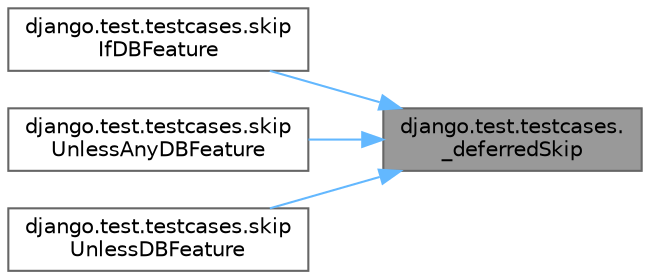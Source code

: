 digraph "django.test.testcases._deferredSkip"
{
 // LATEX_PDF_SIZE
  bgcolor="transparent";
  edge [fontname=Helvetica,fontsize=10,labelfontname=Helvetica,labelfontsize=10];
  node [fontname=Helvetica,fontsize=10,shape=box,height=0.2,width=0.4];
  rankdir="RL";
  Node1 [id="Node000001",label="django.test.testcases.\l_deferredSkip",height=0.2,width=0.4,color="gray40", fillcolor="grey60", style="filled", fontcolor="black",tooltip=" "];
  Node1 -> Node2 [id="edge1_Node000001_Node000002",dir="back",color="steelblue1",style="solid",tooltip=" "];
  Node2 [id="Node000002",label="django.test.testcases.skip\lIfDBFeature",height=0.2,width=0.4,color="grey40", fillcolor="white", style="filled",URL="$namespacedjango_1_1test_1_1testcases.html#a4d9a29d7d53850871111763d8aaee316",tooltip=" "];
  Node1 -> Node3 [id="edge2_Node000001_Node000003",dir="back",color="steelblue1",style="solid",tooltip=" "];
  Node3 [id="Node000003",label="django.test.testcases.skip\lUnlessAnyDBFeature",height=0.2,width=0.4,color="grey40", fillcolor="white", style="filled",URL="$namespacedjango_1_1test_1_1testcases.html#a97f51e53e9302cd2a1d926eec25fd107",tooltip=" "];
  Node1 -> Node4 [id="edge3_Node000001_Node000004",dir="back",color="steelblue1",style="solid",tooltip=" "];
  Node4 [id="Node000004",label="django.test.testcases.skip\lUnlessDBFeature",height=0.2,width=0.4,color="grey40", fillcolor="white", style="filled",URL="$namespacedjango_1_1test_1_1testcases.html#a1ba697d5d079b3a34b4434f37edf8dc3",tooltip=" "];
}
